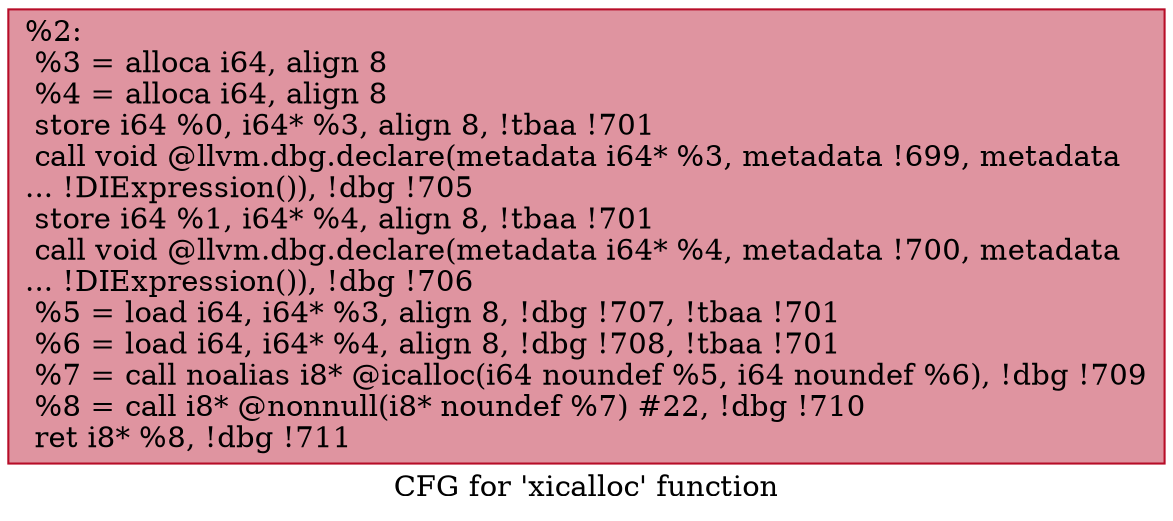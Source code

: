 digraph "CFG for 'xicalloc' function" {
	label="CFG for 'xicalloc' function";

	Node0x1993ff0 [shape=record,color="#b70d28ff", style=filled, fillcolor="#b70d2870",label="{%2:\l  %3 = alloca i64, align 8\l  %4 = alloca i64, align 8\l  store i64 %0, i64* %3, align 8, !tbaa !701\l  call void @llvm.dbg.declare(metadata i64* %3, metadata !699, metadata\l... !DIExpression()), !dbg !705\l  store i64 %1, i64* %4, align 8, !tbaa !701\l  call void @llvm.dbg.declare(metadata i64* %4, metadata !700, metadata\l... !DIExpression()), !dbg !706\l  %5 = load i64, i64* %3, align 8, !dbg !707, !tbaa !701\l  %6 = load i64, i64* %4, align 8, !dbg !708, !tbaa !701\l  %7 = call noalias i8* @icalloc(i64 noundef %5, i64 noundef %6), !dbg !709\l  %8 = call i8* @nonnull(i8* noundef %7) #22, !dbg !710\l  ret i8* %8, !dbg !711\l}"];
}
